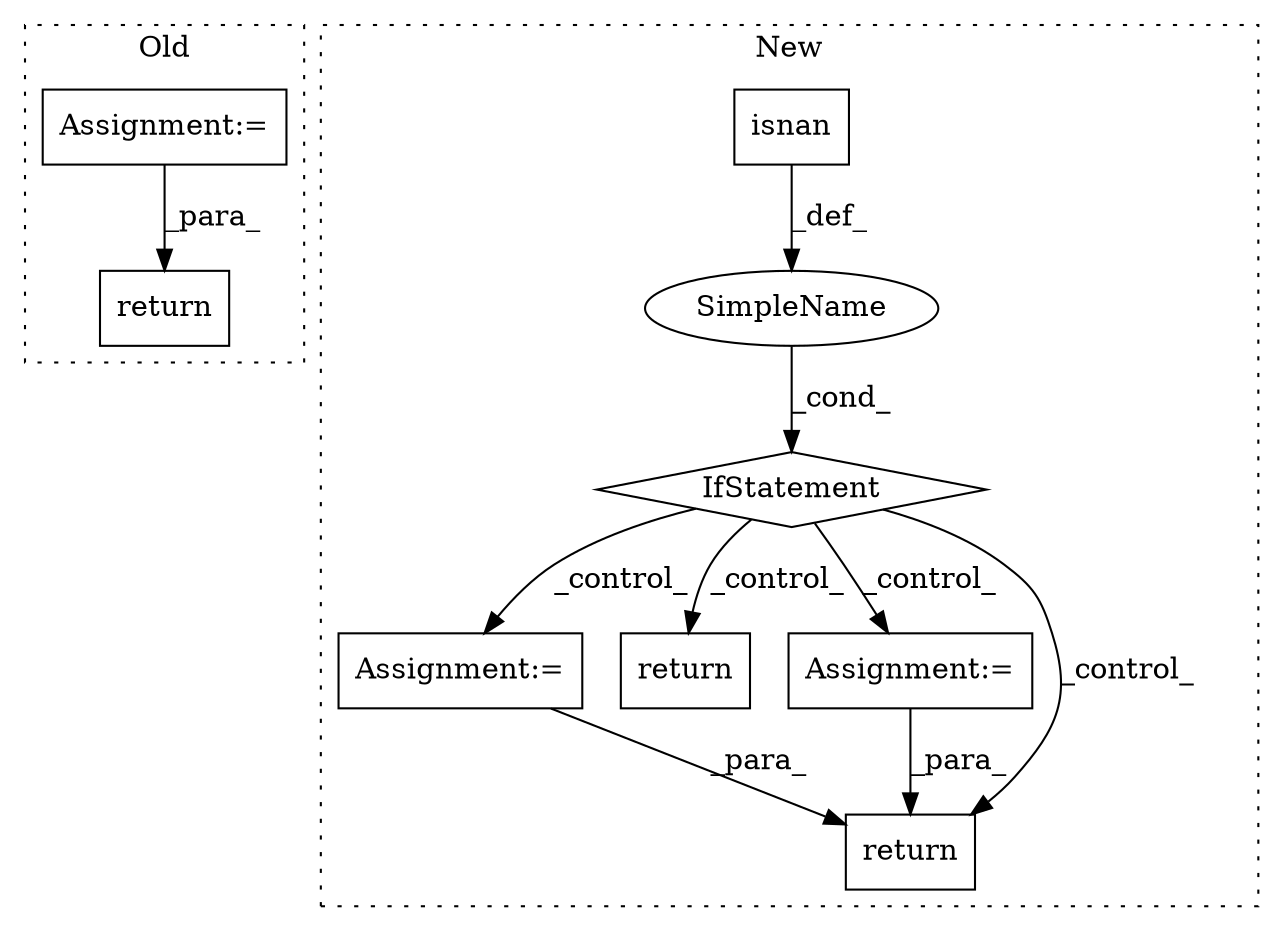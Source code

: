 digraph G {
subgraph cluster0 {
1 [label="return" a="41" s="14066" l="7" shape="box"];
6 [label="Assignment:=" a="7" s="14023" l="1" shape="box"];
label = "Old";
style="dotted";
}
subgraph cluster1 {
2 [label="isnan" a="32" s="11496,11503" l="6,1" shape="box"];
3 [label="IfStatement" a="25" s="11486,11504" l="4,2" shape="diamond"];
4 [label="Assignment:=" a="7" s="11771" l="1" shape="box"];
5 [label="SimpleName" a="42" s="" l="" shape="ellipse"];
7 [label="return" a="41" s="12021" l="7" shape="box"];
8 [label="Assignment:=" a="7" s="11860" l="1" shape="box"];
9 [label="return" a="41" s="11955" l="7" shape="box"];
label = "New";
style="dotted";
}
2 -> 5 [label="_def_"];
3 -> 9 [label="_control_"];
3 -> 4 [label="_control_"];
3 -> 8 [label="_control_"];
3 -> 7 [label="_control_"];
4 -> 9 [label="_para_"];
5 -> 3 [label="_cond_"];
6 -> 1 [label="_para_"];
8 -> 9 [label="_para_"];
}